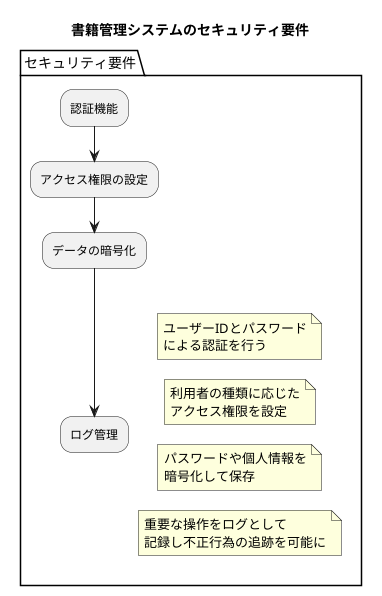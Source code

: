 ```plantuml
@startuml
title 書籍管理システムのセキュリティ要件

package "セキュリティ要件" {
    :認証機能;
    :アクセス権限の設定;
    :データの暗号化;
    :ログ管理;
}

note right
  ユーザーIDとパスワード
  による認証を行う
end note

note right
  利用者の種類に応じた
  アクセス権限を設定
end note

note right
  パスワードや個人情報を
  暗号化して保存
end note

note right
  重要な操作をログとして
  記録し不正行為の追跡を可能に
end note

@enduml
